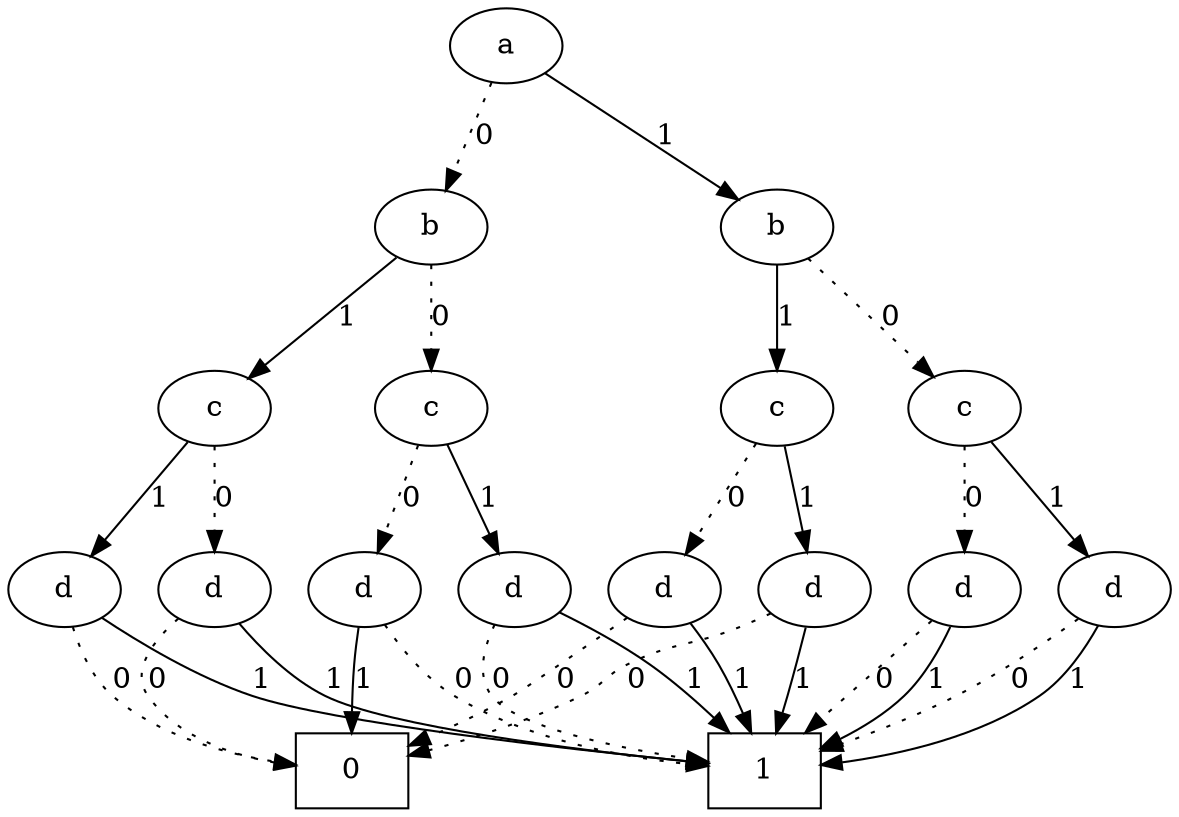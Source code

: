 digraph EssentialPrimeImplicant {
    {rank=same 1}
    {rank=same 2 3}
    {rank=same 4 5 6 7}
    {rank=same 8 9 10 11 12 13 14 15}

    0 [label="0", shape=box]
    1 [label="a"]
    2 [label="b"]
    3 [label="b"]
    4 [label="c"]
    5 [label="c"]
    6 [label="c"]
    7 [label="c"]
    8 [label="d"]
    9 [label="d"]
    10 [label="d"]
    11 [label="d"]
    12 [label="d"]
    13 [label="d"]
    14 [label="d"]
    15 [label="d"]
    16 [label="1", shape=box]

    1 -> 2 [label="0" style=dotted]
    1 -> 3 [label="1" style=solid]
    2 -> 4 [label="0" style=dotted]
    2 -> 5 [label="1" style=solid]
    3 -> 6 [label="0" style=dotted]
    3 -> 7 [label="1" style=solid]
    4 -> 8 [label="0" style=dotted]
    4 -> 9 [label="1" style=solid]
    5 -> 10 [label="0" style=dotted]
    5 -> 11 [label="1" style=solid]
    6 -> 12 [label="0" style=dotted]
    6 -> 13 [label="1" style=solid]
    7 -> 14 [label="0" style=dotted]
    7 -> 15 [label="1" style=solid]
    8 -> 16 [label="0" style=dotted]
    8 -> 0 [label="1" style=solid]
    9 -> 16 [label="0" style=dotted]
    9 -> 16 [label="1" style=solid]
    10 -> 0 [label="0" style=dotted]
    10 -> 16 [label="1" style=solid]
    11 -> 0 [label="0" style=dotted]
    11 -> 16 [label="1" style=solid]
    12 -> 16 [label="0" style=dotted]
    12 -> 16 [label="1" style=solid]
    13 -> 16 [label="0" style=dotted]
    13 -> 16 [label="1" style=solid]
    14 -> 0 [label="0" style=dotted]
    14 -> 16 [label="1" style=solid]
    15 -> 0 [label="0" style=dotted]
    15 -> 16 [label="1" style=solid]
}
